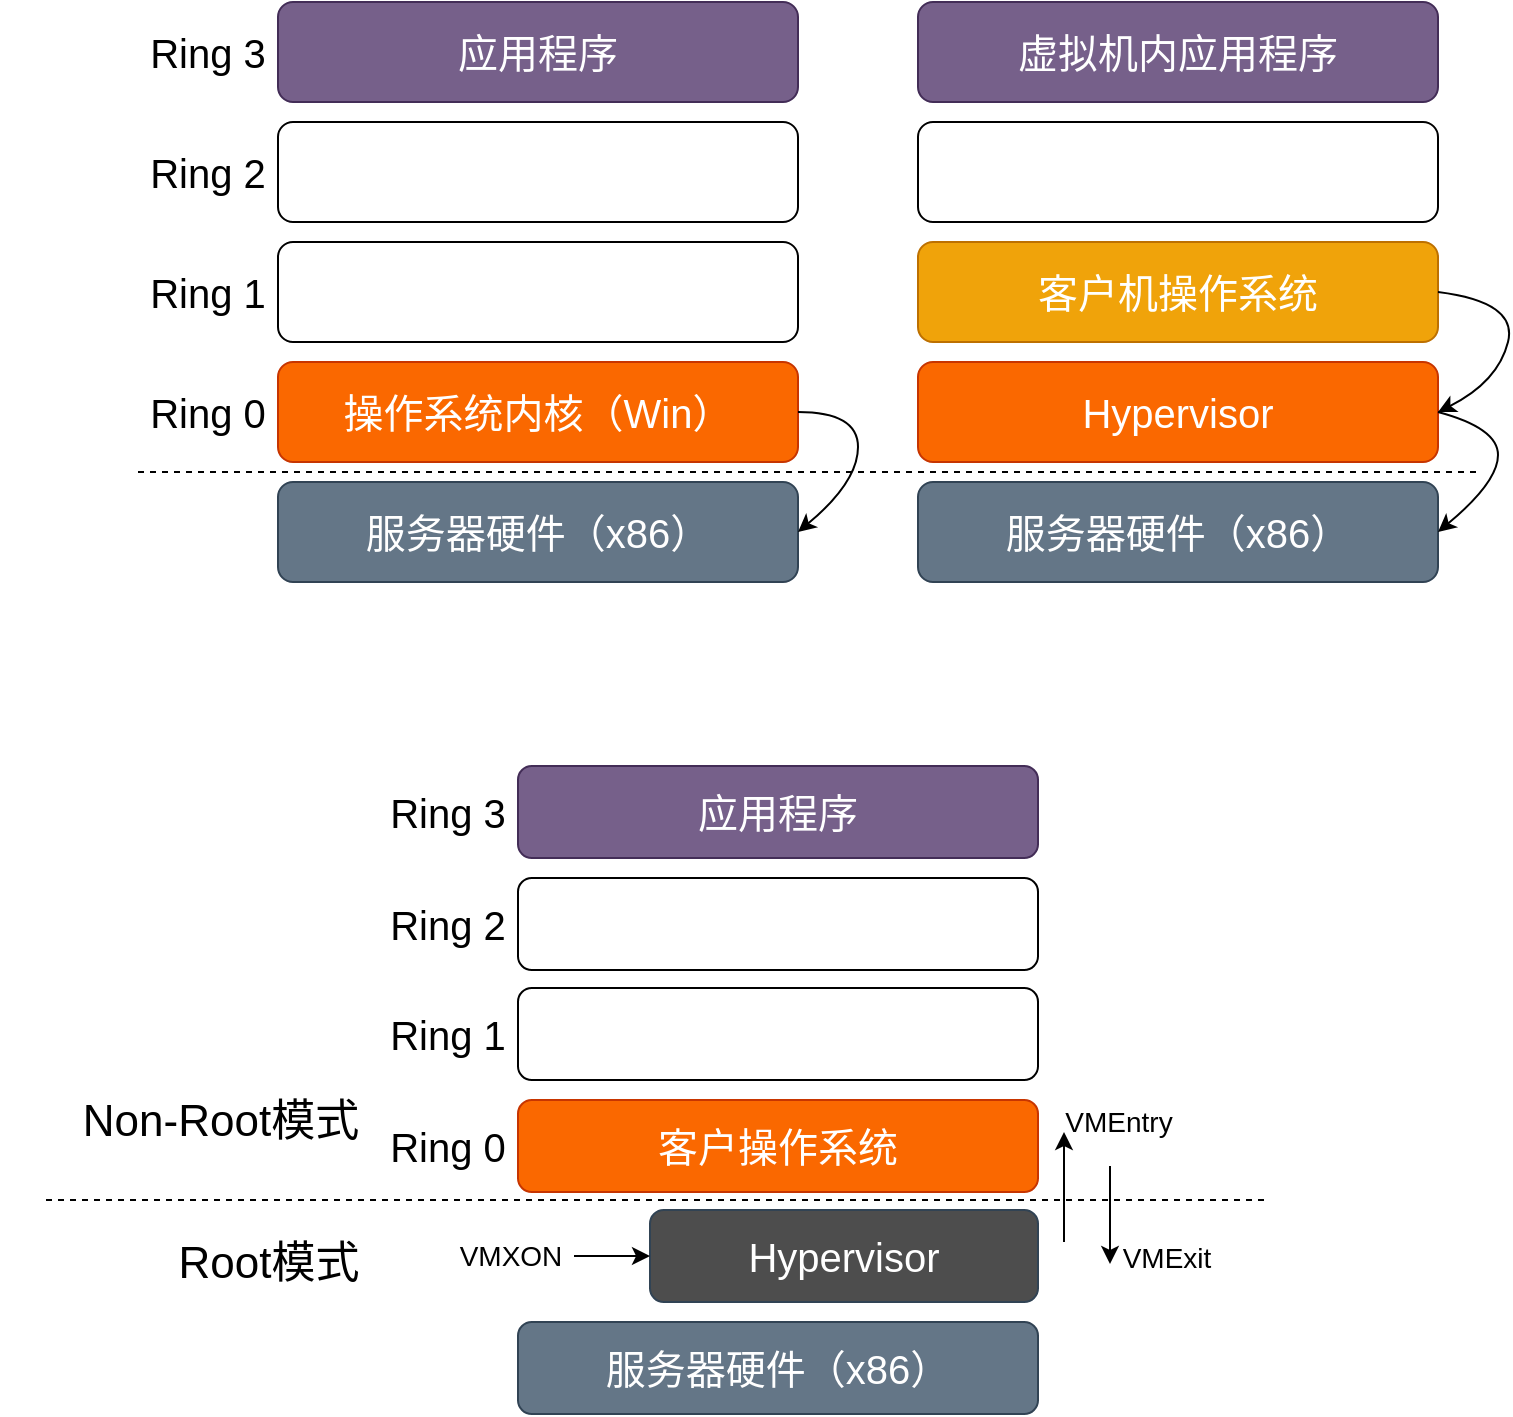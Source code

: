 <mxfile version="13.7.5" type="github">
  <diagram id="3NIQnd1izRPeqYnYrE2F" name="Page-1">
    <mxGraphModel dx="1038" dy="547" grid="0" gridSize="10" guides="1" tooltips="1" connect="1" arrows="1" fold="1" page="1" pageScale="1" pageWidth="827" pageHeight="1169" math="0" shadow="0">
      <root>
        <mxCell id="0" />
        <mxCell id="1" parent="0" />
        <mxCell id="pOCr7rafPk_zgcvWI9wi-1" value="服务器硬件（x86）" style="rounded=1;whiteSpace=wrap;html=1;fontSize=20;fillColor=#647687;strokeColor=#314354;fontColor=#ffffff;glass=0;shadow=0;sketch=0;" parent="1" vertex="1">
          <mxGeometry x="490" y="320" width="260" height="50" as="geometry" />
        </mxCell>
        <mxCell id="pOCr7rafPk_zgcvWI9wi-2" value="Hypervisor" style="rounded=1;whiteSpace=wrap;html=1;fontSize=20;fillColor=#fa6800;strokeColor=#C73500;fontColor=#ffffff;glass=0;shadow=0;sketch=0;" parent="1" vertex="1">
          <mxGeometry x="490" y="260" width="260" height="50" as="geometry" />
        </mxCell>
        <mxCell id="pOCr7rafPk_zgcvWI9wi-3" value="客户机操作系统" style="rounded=1;whiteSpace=wrap;html=1;fontSize=20;fillColor=#f0a30a;strokeColor=#BD7000;fontColor=#ffffff;glass=0;shadow=0;sketch=0;" parent="1" vertex="1">
          <mxGeometry x="490" y="200" width="260" height="50" as="geometry" />
        </mxCell>
        <mxCell id="pOCr7rafPk_zgcvWI9wi-4" value="" style="rounded=1;whiteSpace=wrap;html=1;fontSize=20;glass=0;shadow=0;sketch=0;" parent="1" vertex="1">
          <mxGeometry x="490" y="140" width="260" height="50" as="geometry" />
        </mxCell>
        <mxCell id="pOCr7rafPk_zgcvWI9wi-5" value="虚拟机内应用程序" style="rounded=1;whiteSpace=wrap;html=1;fontSize=20;fillColor=#76608a;strokeColor=#432D57;fontColor=#ffffff;glass=0;shadow=0;sketch=0;" parent="1" vertex="1">
          <mxGeometry x="490" y="80" width="260" height="50" as="geometry" />
        </mxCell>
        <mxCell id="pOCr7rafPk_zgcvWI9wi-6" value="Ring 0" style="text;html=1;strokeColor=none;fillColor=none;align=center;verticalAlign=middle;whiteSpace=wrap;rounded=0;fontSize=20;" parent="1" vertex="1">
          <mxGeometry x="100" y="275" width="70" height="20" as="geometry" />
        </mxCell>
        <mxCell id="pOCr7rafPk_zgcvWI9wi-7" value="Ring 1" style="text;html=1;strokeColor=none;fillColor=none;align=center;verticalAlign=middle;whiteSpace=wrap;rounded=0;fontSize=20;" parent="1" vertex="1">
          <mxGeometry x="100" y="215" width="70" height="20" as="geometry" />
        </mxCell>
        <mxCell id="pOCr7rafPk_zgcvWI9wi-8" value="Ring 2" style="text;html=1;strokeColor=none;fillColor=none;align=center;verticalAlign=middle;whiteSpace=wrap;rounded=0;fontSize=20;" parent="1" vertex="1">
          <mxGeometry x="100" y="155" width="70" height="20" as="geometry" />
        </mxCell>
        <mxCell id="pOCr7rafPk_zgcvWI9wi-9" value="Ring 3" style="text;html=1;strokeColor=none;fillColor=none;align=center;verticalAlign=middle;whiteSpace=wrap;rounded=0;fontSize=20;" parent="1" vertex="1">
          <mxGeometry x="100" y="95" width="70" height="20" as="geometry" />
        </mxCell>
        <mxCell id="pOCr7rafPk_zgcvWI9wi-10" value="服务器硬件（x86）" style="rounded=1;whiteSpace=wrap;html=1;fontSize=20;fillColor=#647687;strokeColor=#314354;fontColor=#ffffff;glass=0;shadow=0;sketch=0;" parent="1" vertex="1">
          <mxGeometry x="170" y="320" width="260" height="50" as="geometry" />
        </mxCell>
        <mxCell id="pOCr7rafPk_zgcvWI9wi-11" value="操作系统内核（Win）" style="rounded=1;whiteSpace=wrap;html=1;fontSize=20;fillColor=#fa6800;strokeColor=#C73500;fontColor=#ffffff;glass=0;shadow=0;sketch=0;" parent="1" vertex="1">
          <mxGeometry x="170" y="260" width="260" height="50" as="geometry" />
        </mxCell>
        <mxCell id="pOCr7rafPk_zgcvWI9wi-12" value="" style="rounded=1;whiteSpace=wrap;html=1;fontSize=20;glass=0;shadow=0;sketch=0;" parent="1" vertex="1">
          <mxGeometry x="170" y="200" width="260" height="50" as="geometry" />
        </mxCell>
        <mxCell id="pOCr7rafPk_zgcvWI9wi-13" value="" style="rounded=1;whiteSpace=wrap;html=1;fontSize=20;glass=0;shadow=0;sketch=0;" parent="1" vertex="1">
          <mxGeometry x="170" y="140" width="260" height="50" as="geometry" />
        </mxCell>
        <mxCell id="pOCr7rafPk_zgcvWI9wi-14" value="应用程序" style="rounded=1;whiteSpace=wrap;html=1;fontSize=20;fillColor=#76608a;strokeColor=#432D57;fontColor=#ffffff;" parent="1" vertex="1">
          <mxGeometry x="170" y="80" width="260" height="50" as="geometry" />
        </mxCell>
        <mxCell id="pOCr7rafPk_zgcvWI9wi-15" value="" style="endArrow=none;dashed=1;html=1;fontSize=20;" parent="1" edge="1">
          <mxGeometry width="50" height="50" relative="1" as="geometry">
            <mxPoint x="100" y="315" as="sourcePoint" />
            <mxPoint x="770" y="315" as="targetPoint" />
          </mxGeometry>
        </mxCell>
        <mxCell id="pOCr7rafPk_zgcvWI9wi-17" value="" style="curved=1;endArrow=classic;html=1;fontSize=20;entryX=1;entryY=0.5;entryDx=0;entryDy=0;exitX=1;exitY=0.5;exitDx=0;exitDy=0;" parent="1" source="pOCr7rafPk_zgcvWI9wi-11" target="pOCr7rafPk_zgcvWI9wi-10" edge="1">
          <mxGeometry width="50" height="50" relative="1" as="geometry">
            <mxPoint x="10" y="310" as="sourcePoint" />
            <mxPoint x="60" y="260" as="targetPoint" />
            <Array as="points">
              <mxPoint x="460" y="285" />
              <mxPoint x="460" y="320" />
            </Array>
          </mxGeometry>
        </mxCell>
        <mxCell id="pOCr7rafPk_zgcvWI9wi-20" value="" style="curved=1;endArrow=classic;html=1;fontSize=20;exitX=1;exitY=0.5;exitDx=0;exitDy=0;entryX=1;entryY=0.5;entryDx=0;entryDy=0;" parent="1" source="pOCr7rafPk_zgcvWI9wi-3" target="pOCr7rafPk_zgcvWI9wi-2" edge="1">
          <mxGeometry width="50" height="50" relative="1" as="geometry">
            <mxPoint x="440" y="295" as="sourcePoint" />
            <mxPoint x="750" y="290" as="targetPoint" />
            <Array as="points">
              <mxPoint x="790" y="230" />
              <mxPoint x="780" y="270" />
            </Array>
          </mxGeometry>
        </mxCell>
        <mxCell id="pOCr7rafPk_zgcvWI9wi-21" value="" style="curved=1;endArrow=classic;html=1;fontSize=20;exitX=1;exitY=0.5;exitDx=0;exitDy=0;entryX=1;entryY=0.5;entryDx=0;entryDy=0;" parent="1" source="pOCr7rafPk_zgcvWI9wi-2" target="pOCr7rafPk_zgcvWI9wi-1" edge="1">
          <mxGeometry width="50" height="50" relative="1" as="geometry">
            <mxPoint x="750" y="288" as="sourcePoint" />
            <mxPoint x="750" y="348" as="targetPoint" />
            <Array as="points">
              <mxPoint x="780" y="293" />
              <mxPoint x="780" y="320" />
            </Array>
          </mxGeometry>
        </mxCell>
        <mxCell id="CyJyJkLKRj5qX1ummmfq-1" value="Ring 0" style="text;html=1;strokeColor=none;fillColor=none;align=center;verticalAlign=middle;whiteSpace=wrap;rounded=0;fontSize=20;" vertex="1" parent="1">
          <mxGeometry x="220" y="642" width="70" height="20" as="geometry" />
        </mxCell>
        <mxCell id="CyJyJkLKRj5qX1ummmfq-2" value="Ring 1" style="text;html=1;strokeColor=none;fillColor=none;align=center;verticalAlign=middle;whiteSpace=wrap;rounded=0;fontSize=20;" vertex="1" parent="1">
          <mxGeometry x="220" y="586" width="70" height="20" as="geometry" />
        </mxCell>
        <mxCell id="CyJyJkLKRj5qX1ummmfq-3" value="Ring 2" style="text;html=1;strokeColor=none;fillColor=none;align=center;verticalAlign=middle;whiteSpace=wrap;rounded=0;fontSize=20;" vertex="1" parent="1">
          <mxGeometry x="220" y="531" width="70" height="20" as="geometry" />
        </mxCell>
        <mxCell id="CyJyJkLKRj5qX1ummmfq-4" value="Ring 3" style="text;html=1;strokeColor=none;fillColor=none;align=center;verticalAlign=middle;whiteSpace=wrap;rounded=0;fontSize=20;" vertex="1" parent="1">
          <mxGeometry x="220" y="475" width="70" height="20" as="geometry" />
        </mxCell>
        <mxCell id="CyJyJkLKRj5qX1ummmfq-5" value="服务器硬件（x86）" style="rounded=1;whiteSpace=wrap;html=1;fontSize=20;fillColor=#647687;strokeColor=#314354;fontColor=#ffffff;glass=0;shadow=0;sketch=0;" vertex="1" parent="1">
          <mxGeometry x="290" y="740" width="260" height="46" as="geometry" />
        </mxCell>
        <mxCell id="CyJyJkLKRj5qX1ummmfq-6" value="客户操作系统" style="rounded=1;whiteSpace=wrap;html=1;fontSize=20;fillColor=#fa6800;strokeColor=#C73500;fontColor=#ffffff;glass=0;shadow=0;sketch=0;" vertex="1" parent="1">
          <mxGeometry x="290" y="629" width="260" height="46" as="geometry" />
        </mxCell>
        <mxCell id="CyJyJkLKRj5qX1ummmfq-7" value="" style="rounded=1;whiteSpace=wrap;html=1;fontSize=20;glass=0;shadow=0;sketch=0;" vertex="1" parent="1">
          <mxGeometry x="290" y="573" width="260" height="46" as="geometry" />
        </mxCell>
        <mxCell id="CyJyJkLKRj5qX1ummmfq-8" value="" style="rounded=1;whiteSpace=wrap;html=1;fontSize=20;glass=0;shadow=0;sketch=0;" vertex="1" parent="1">
          <mxGeometry x="290" y="518" width="260" height="46" as="geometry" />
        </mxCell>
        <mxCell id="CyJyJkLKRj5qX1ummmfq-9" value="应用程序" style="rounded=1;whiteSpace=wrap;html=1;fontSize=20;fillColor=#76608a;strokeColor=#432D57;fontColor=#ffffff;" vertex="1" parent="1">
          <mxGeometry x="290" y="462" width="260" height="46" as="geometry" />
        </mxCell>
        <mxCell id="CyJyJkLKRj5qX1ummmfq-11" value="Hypervisor" style="rounded=1;whiteSpace=wrap;html=1;fontSize=20;strokeColor=#314354;glass=0;shadow=0;sketch=0;fontColor=#ffffff;fillColor=#4D4D4D;" vertex="1" parent="1">
          <mxGeometry x="356" y="684" width="194" height="46" as="geometry" />
        </mxCell>
        <mxCell id="CyJyJkLKRj5qX1ummmfq-12" value="" style="endArrow=none;dashed=1;html=1;fontSize=20;" edge="1" parent="1">
          <mxGeometry width="50" height="50" relative="1" as="geometry">
            <mxPoint x="54" y="679" as="sourcePoint" />
            <mxPoint x="663" y="679" as="targetPoint" />
          </mxGeometry>
        </mxCell>
        <mxCell id="CyJyJkLKRj5qX1ummmfq-13" value="Non-Root模式" style="text;html=1;strokeColor=none;fillColor=none;align=center;verticalAlign=middle;whiteSpace=wrap;rounded=0;fontSize=22;" vertex="1" parent="1">
          <mxGeometry x="31" y="613" width="221" height="54" as="geometry" />
        </mxCell>
        <mxCell id="CyJyJkLKRj5qX1ummmfq-14" value="Root模式" style="text;html=1;strokeColor=none;fillColor=none;align=center;verticalAlign=middle;whiteSpace=wrap;rounded=0;fontSize=22;" vertex="1" parent="1">
          <mxGeometry x="108" y="684" width="115" height="54" as="geometry" />
        </mxCell>
        <mxCell id="CyJyJkLKRj5qX1ummmfq-15" value="VMXON" style="text;html=1;strokeColor=none;fillColor=none;align=center;verticalAlign=middle;whiteSpace=wrap;rounded=0;fontSize=14;" vertex="1" parent="1">
          <mxGeometry x="255" y="696" width="63" height="22" as="geometry" />
        </mxCell>
        <mxCell id="CyJyJkLKRj5qX1ummmfq-16" value="" style="endArrow=classic;html=1;fontSize=14;entryX=0;entryY=0.5;entryDx=0;entryDy=0;exitX=1;exitY=0.5;exitDx=0;exitDy=0;" edge="1" parent="1" source="CyJyJkLKRj5qX1ummmfq-15" target="CyJyJkLKRj5qX1ummmfq-11">
          <mxGeometry width="50" height="50" relative="1" as="geometry">
            <mxPoint x="193" y="787" as="sourcePoint" />
            <mxPoint x="243" y="737" as="targetPoint" />
          </mxGeometry>
        </mxCell>
        <mxCell id="CyJyJkLKRj5qX1ummmfq-19" value="VMExit" style="text;html=1;strokeColor=none;fillColor=none;align=center;verticalAlign=middle;whiteSpace=wrap;rounded=0;fontSize=14;" vertex="1" parent="1">
          <mxGeometry x="583" y="697" width="63" height="22" as="geometry" />
        </mxCell>
        <mxCell id="CyJyJkLKRj5qX1ummmfq-20" value="" style="endArrow=classic;html=1;fontSize=14;" edge="1" parent="1">
          <mxGeometry width="50" height="50" relative="1" as="geometry">
            <mxPoint x="563" y="700" as="sourcePoint" />
            <mxPoint x="563" y="645" as="targetPoint" />
          </mxGeometry>
        </mxCell>
        <mxCell id="CyJyJkLKRj5qX1ummmfq-18" value="VMEntry" style="text;html=1;strokeColor=none;fillColor=none;align=center;verticalAlign=middle;whiteSpace=wrap;rounded=0;fontSize=14;" vertex="1" parent="1">
          <mxGeometry x="559" y="629" width="63" height="22" as="geometry" />
        </mxCell>
        <mxCell id="CyJyJkLKRj5qX1ummmfq-23" value="" style="endArrow=classic;html=1;fontSize=14;" edge="1" parent="1">
          <mxGeometry width="50" height="50" relative="1" as="geometry">
            <mxPoint x="586" y="662" as="sourcePoint" />
            <mxPoint x="586" y="711" as="targetPoint" />
          </mxGeometry>
        </mxCell>
      </root>
    </mxGraphModel>
  </diagram>
</mxfile>
